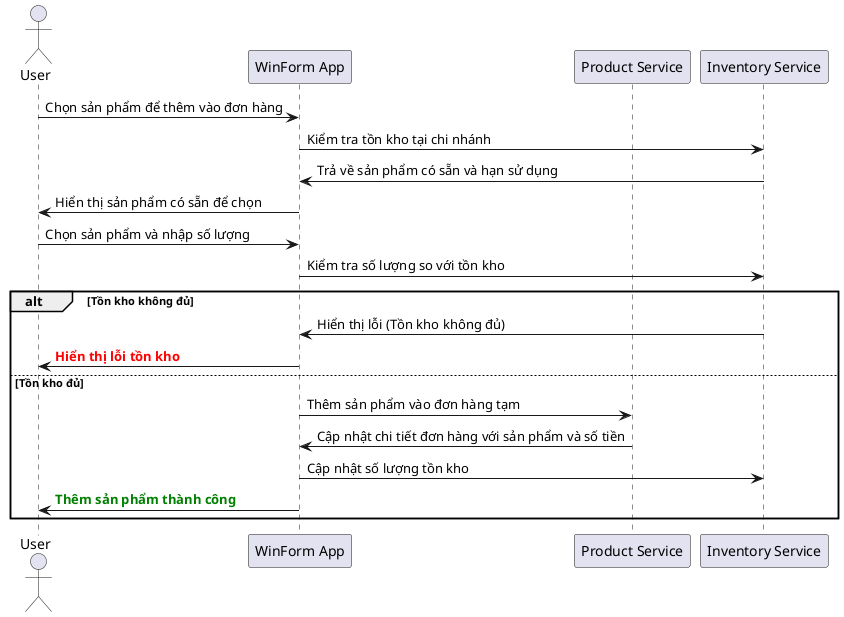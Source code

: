@startuml
actor User
participant "WinForm App" as App
participant "Product Service" as ProdService
participant "Inventory Service" as InventoryService

User -> App: Chọn sản phẩm để thêm vào đơn hàng
App -> InventoryService: Kiểm tra tồn kho tại chi nhánh
InventoryService -> App: Trả về sản phẩm có sẵn và hạn sử dụng
App -> User: Hiển thị sản phẩm có sẵn để chọn
User -> App: Chọn sản phẩm và nhập số lượng
App -> InventoryService: Kiểm tra số lượng so với tồn kho
alt Tồn kho không đủ
    InventoryService -> App: Hiển thị lỗi (Tồn kho không đủ)
    App -> User: <font color=red><b>Hiển thị lỗi tồn kho</b></font>
else Tồn kho đủ
    App -> ProdService: Thêm sản phẩm vào đơn hàng tạm
    ProdService -> App: Cập nhật chi tiết đơn hàng với sản phẩm và số tiền
    App -> InventoryService: Cập nhật số lượng tồn kho
    App -> User: <font color=green><b>Thêm sản phẩm thành công</b></font>
end
@enduml
